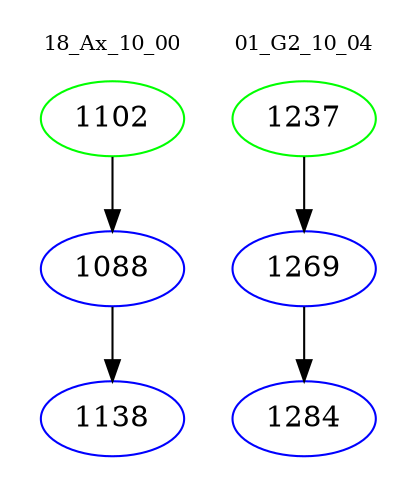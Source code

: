 digraph{
subgraph cluster_0 {
color = white
label = "18_Ax_10_00";
fontsize=10;
T0_1102 [label="1102", color="green"]
T0_1102 -> T0_1088 [color="black"]
T0_1088 [label="1088", color="blue"]
T0_1088 -> T0_1138 [color="black"]
T0_1138 [label="1138", color="blue"]
}
subgraph cluster_1 {
color = white
label = "01_G2_10_04";
fontsize=10;
T1_1237 [label="1237", color="green"]
T1_1237 -> T1_1269 [color="black"]
T1_1269 [label="1269", color="blue"]
T1_1269 -> T1_1284 [color="black"]
T1_1284 [label="1284", color="blue"]
}
}
